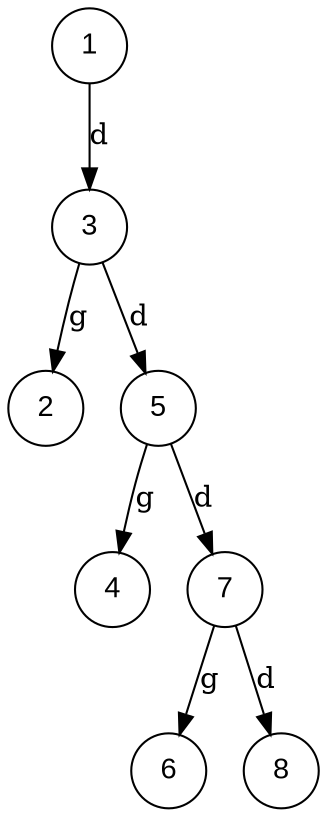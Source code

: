 digraph Arbre {
    node [shape=circle, fontname="Arial"];
    "0x63f335400ae0" [label="1"];
    "0x63f335400ae0" -> "0x63f335400b60" [label="d"];
    "0x63f335400b60" [label="3"];
    "0x63f335400b60" -> "0x63f335400b20" [label="g"];
    "0x63f335400b20" [label="2"];
    "0x63f335400b60" -> "0x63f335400be0" [label="d"];
    "0x63f335400be0" [label="5"];
    "0x63f335400be0" -> "0x63f335400ba0" [label="g"];
    "0x63f335400ba0" [label="4"];
    "0x63f335400be0" -> "0x63f335400c60" [label="d"];
    "0x63f335400c60" [label="7"];
    "0x63f335400c60" -> "0x63f335400c20" [label="g"];
    "0x63f335400c20" [label="6"];
    "0x63f335400c60" -> "0x63f335400ca0" [label="d"];
    "0x63f335400ca0" [label="8"];
}
